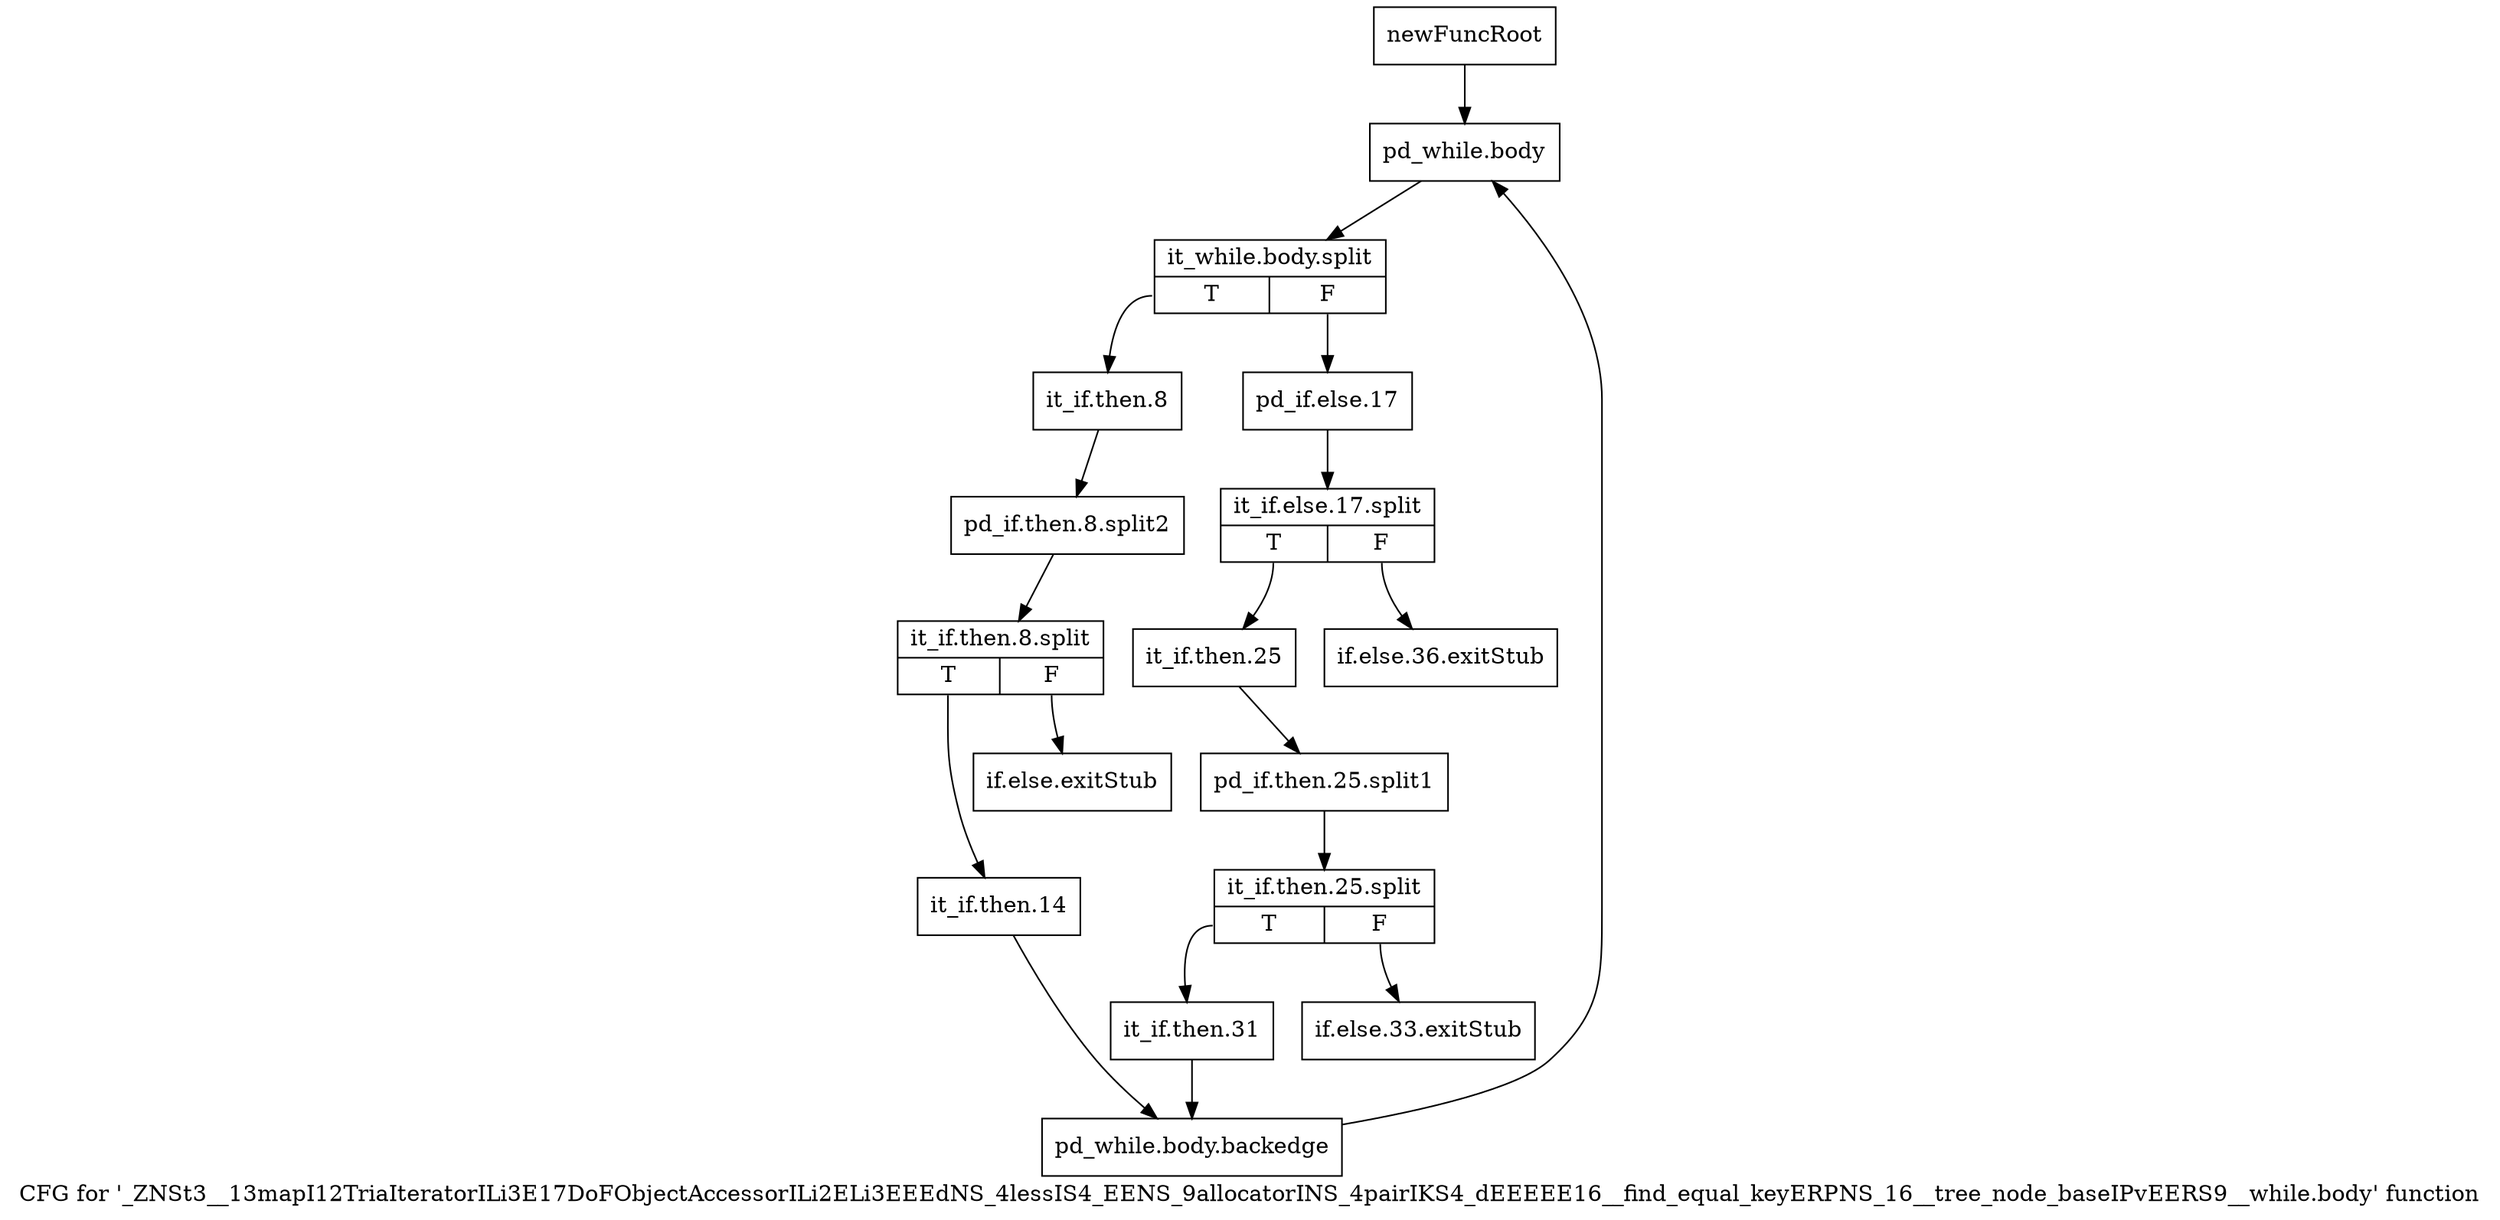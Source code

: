 digraph "CFG for '_ZNSt3__13mapI12TriaIteratorILi3E17DoFObjectAccessorILi2ELi3EEEdNS_4lessIS4_EENS_9allocatorINS_4pairIKS4_dEEEEE16__find_equal_keyERPNS_16__tree_node_baseIPvEERS9__while.body' function" {
	label="CFG for '_ZNSt3__13mapI12TriaIteratorILi3E17DoFObjectAccessorILi2ELi3EEEdNS_4lessIS4_EENS_9allocatorINS_4pairIKS4_dEEEEE16__find_equal_keyERPNS_16__tree_node_baseIPvEERS9__while.body' function";

	Node0x97553f0 [shape=record,label="{newFuncRoot}"];
	Node0x97553f0 -> Node0x9755530;
	Node0x9755440 [shape=record,label="{if.else.36.exitStub}"];
	Node0x9755490 [shape=record,label="{if.else.33.exitStub}"];
	Node0x97554e0 [shape=record,label="{if.else.exitStub}"];
	Node0x9755530 [shape=record,label="{pd_while.body}"];
	Node0x9755530 -> Node0xab66010;
	Node0xab66010 [shape=record,label="{it_while.body.split|{<s0>T|<s1>F}}"];
	Node0xab66010:s0 -> Node0x9755670;
	Node0xab66010:s1 -> Node0x9755580;
	Node0x9755580 [shape=record,label="{pd_if.else.17}"];
	Node0x9755580 -> Node0xab66100;
	Node0xab66100 [shape=record,label="{it_if.else.17.split|{<s0>T|<s1>F}}"];
	Node0xab66100:s0 -> Node0x97555d0;
	Node0xab66100:s1 -> Node0x9755440;
	Node0x97555d0 [shape=record,label="{it_if.then.25}"];
	Node0x97555d0 -> Node0xab660a0;
	Node0xab660a0 [shape=record,label="{pd_if.then.25.split1}"];
	Node0xab660a0 -> Node0xab66330;
	Node0xab66330 [shape=record,label="{it_if.then.25.split|{<s0>T|<s1>F}}"];
	Node0xab66330:s0 -> Node0x9755620;
	Node0xab66330:s1 -> Node0x9755490;
	Node0x9755620 [shape=record,label="{it_if.then.31}"];
	Node0x9755620 -> Node0x9755710;
	Node0x9755670 [shape=record,label="{it_if.then.8}"];
	Node0x9755670 -> Node0xab5e510;
	Node0xab5e510 [shape=record,label="{pd_if.then.8.split2}"];
	Node0xab5e510 -> Node0xab618f0;
	Node0xab618f0 [shape=record,label="{it_if.then.8.split|{<s0>T|<s1>F}}"];
	Node0xab618f0:s0 -> Node0x97556c0;
	Node0xab618f0:s1 -> Node0x97554e0;
	Node0x97556c0 [shape=record,label="{it_if.then.14}"];
	Node0x97556c0 -> Node0x9755710;
	Node0x9755710 [shape=record,label="{pd_while.body.backedge}"];
	Node0x9755710 -> Node0x9755530;
}
